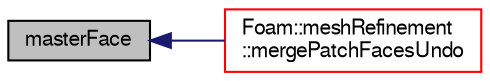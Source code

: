 digraph "masterFace"
{
  bgcolor="transparent";
  edge [fontname="FreeSans",fontsize="10",labelfontname="FreeSans",labelfontsize="10"];
  node [fontname="FreeSans",fontsize="10",shape=record];
  rankdir="LR";
  Node308 [label="masterFace",height=0.2,width=0.4,color="black", fillcolor="grey75", style="filled", fontcolor="black"];
  Node308 -> Node309 [dir="back",color="midnightblue",fontsize="10",style="solid",fontname="FreeSans"];
  Node309 [label="Foam::meshRefinement\l::mergePatchFacesUndo",height=0.2,width=0.4,color="red",URL="$a24662.html#a46abeca243f55035145fe45edc956bef",tooltip="Merge coplanar faces. preserveFaces is != -1 for faces. "];
}
